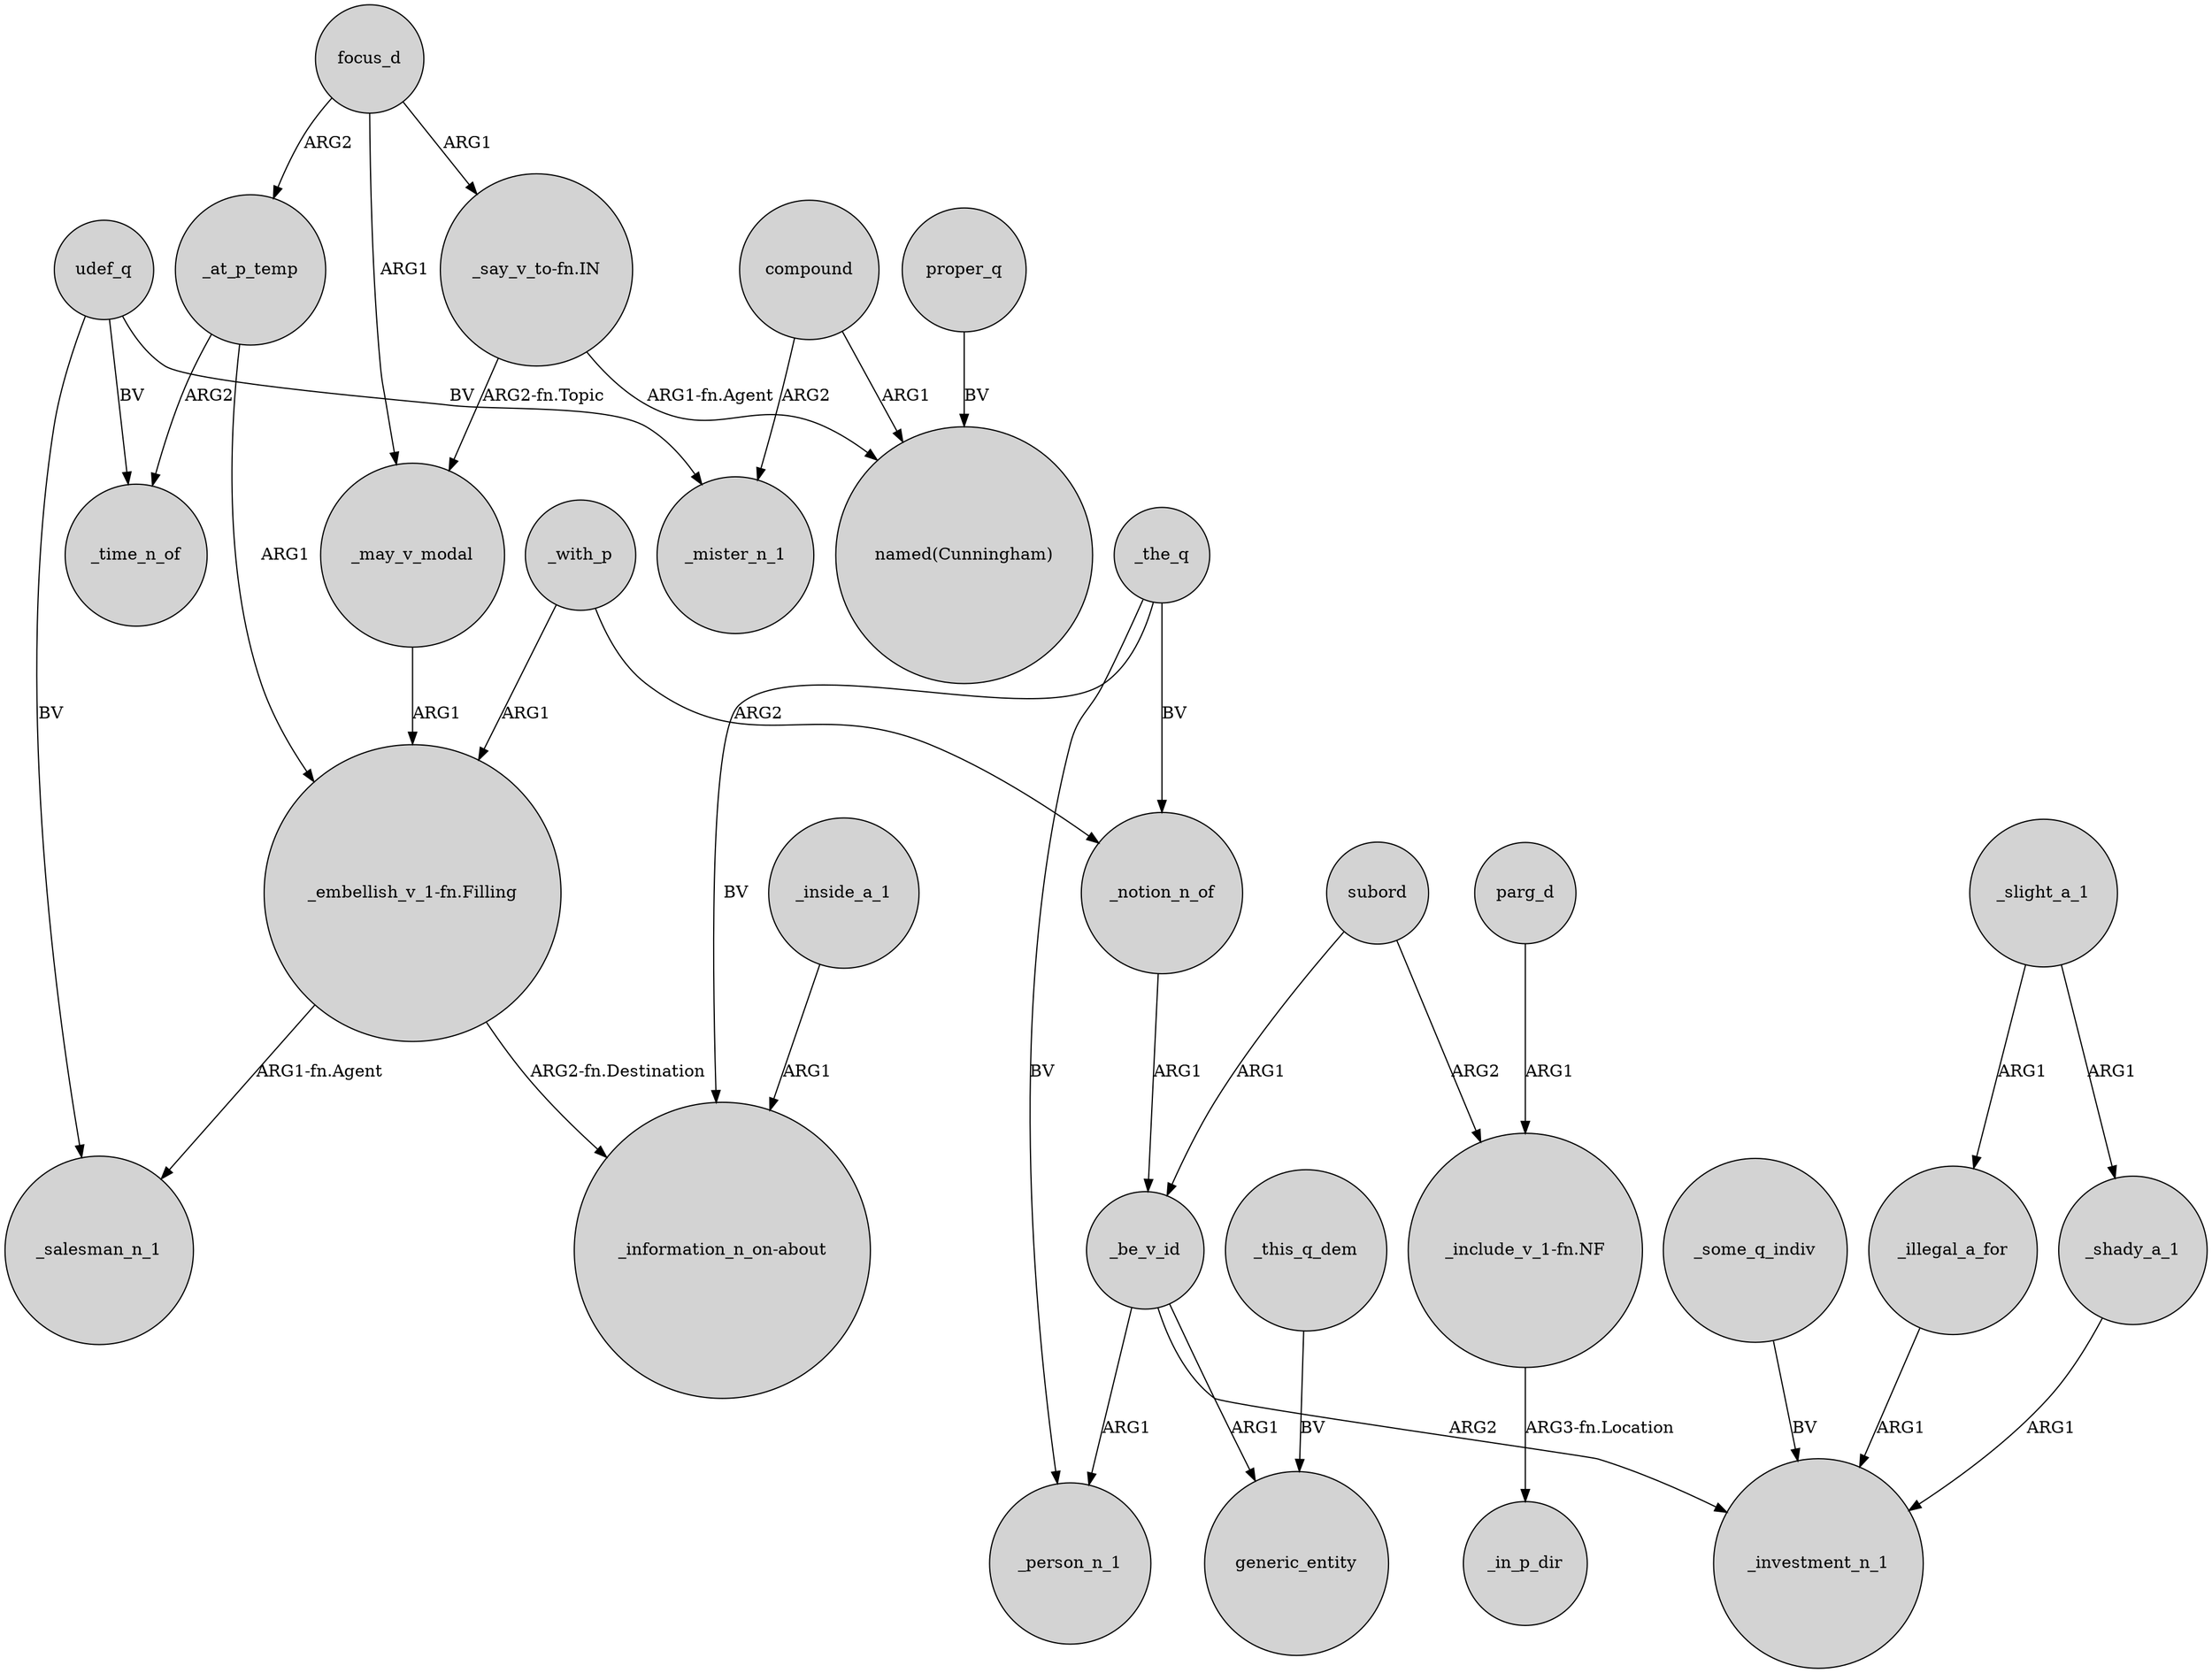 digraph {
	node [shape=circle style=filled]
	_with_p -> "_embellish_v_1-fn.Filling" [label=ARG1]
	_with_p -> _notion_n_of [label=ARG2]
	focus_d -> _at_p_temp [label=ARG2]
	subord -> _be_v_id [label=ARG1]
	_slight_a_1 -> _shady_a_1 [label=ARG1]
	compound -> "named(Cunningham)" [label=ARG1]
	compound -> _mister_n_1 [label=ARG2]
	udef_q -> _salesman_n_1 [label=BV]
	"_embellish_v_1-fn.Filling" -> _salesman_n_1 [label="ARG1-fn.Agent"]
	_the_q -> "_information_n_on-about" [label=BV]
	_at_p_temp -> _time_n_of [label=ARG2]
	udef_q -> _mister_n_1 [label=BV]
	_shady_a_1 -> _investment_n_1 [label=ARG1]
	_be_v_id -> generic_entity [label=ARG1]
	focus_d -> _may_v_modal [label=ARG1]
	_the_q -> _notion_n_of [label=BV]
	_notion_n_of -> _be_v_id [label=ARG1]
	"_embellish_v_1-fn.Filling" -> "_information_n_on-about" [label="ARG2-fn.Destination"]
	_may_v_modal -> "_embellish_v_1-fn.Filling" [label=ARG1]
	"_say_v_to-fn.IN" -> _may_v_modal [label="ARG2-fn.Topic"]
	_this_q_dem -> generic_entity [label=BV]
	_inside_a_1 -> "_information_n_on-about" [label=ARG1]
	_some_q_indiv -> _investment_n_1 [label=BV]
	_slight_a_1 -> _illegal_a_for [label=ARG1]
	"_include_v_1-fn.NF" -> _in_p_dir [label="ARG3-fn.Location"]
	_illegal_a_for -> _investment_n_1 [label=ARG1]
	udef_q -> _time_n_of [label=BV]
	_be_v_id -> _investment_n_1 [label=ARG2]
	"_say_v_to-fn.IN" -> "named(Cunningham)" [label="ARG1-fn.Agent"]
	_be_v_id -> _person_n_1 [label=ARG1]
	proper_q -> "named(Cunningham)" [label=BV]
	_at_p_temp -> "_embellish_v_1-fn.Filling" [label=ARG1]
	subord -> "_include_v_1-fn.NF" [label=ARG2]
	parg_d -> "_include_v_1-fn.NF" [label=ARG1]
	_the_q -> _person_n_1 [label=BV]
	focus_d -> "_say_v_to-fn.IN" [label=ARG1]
}
